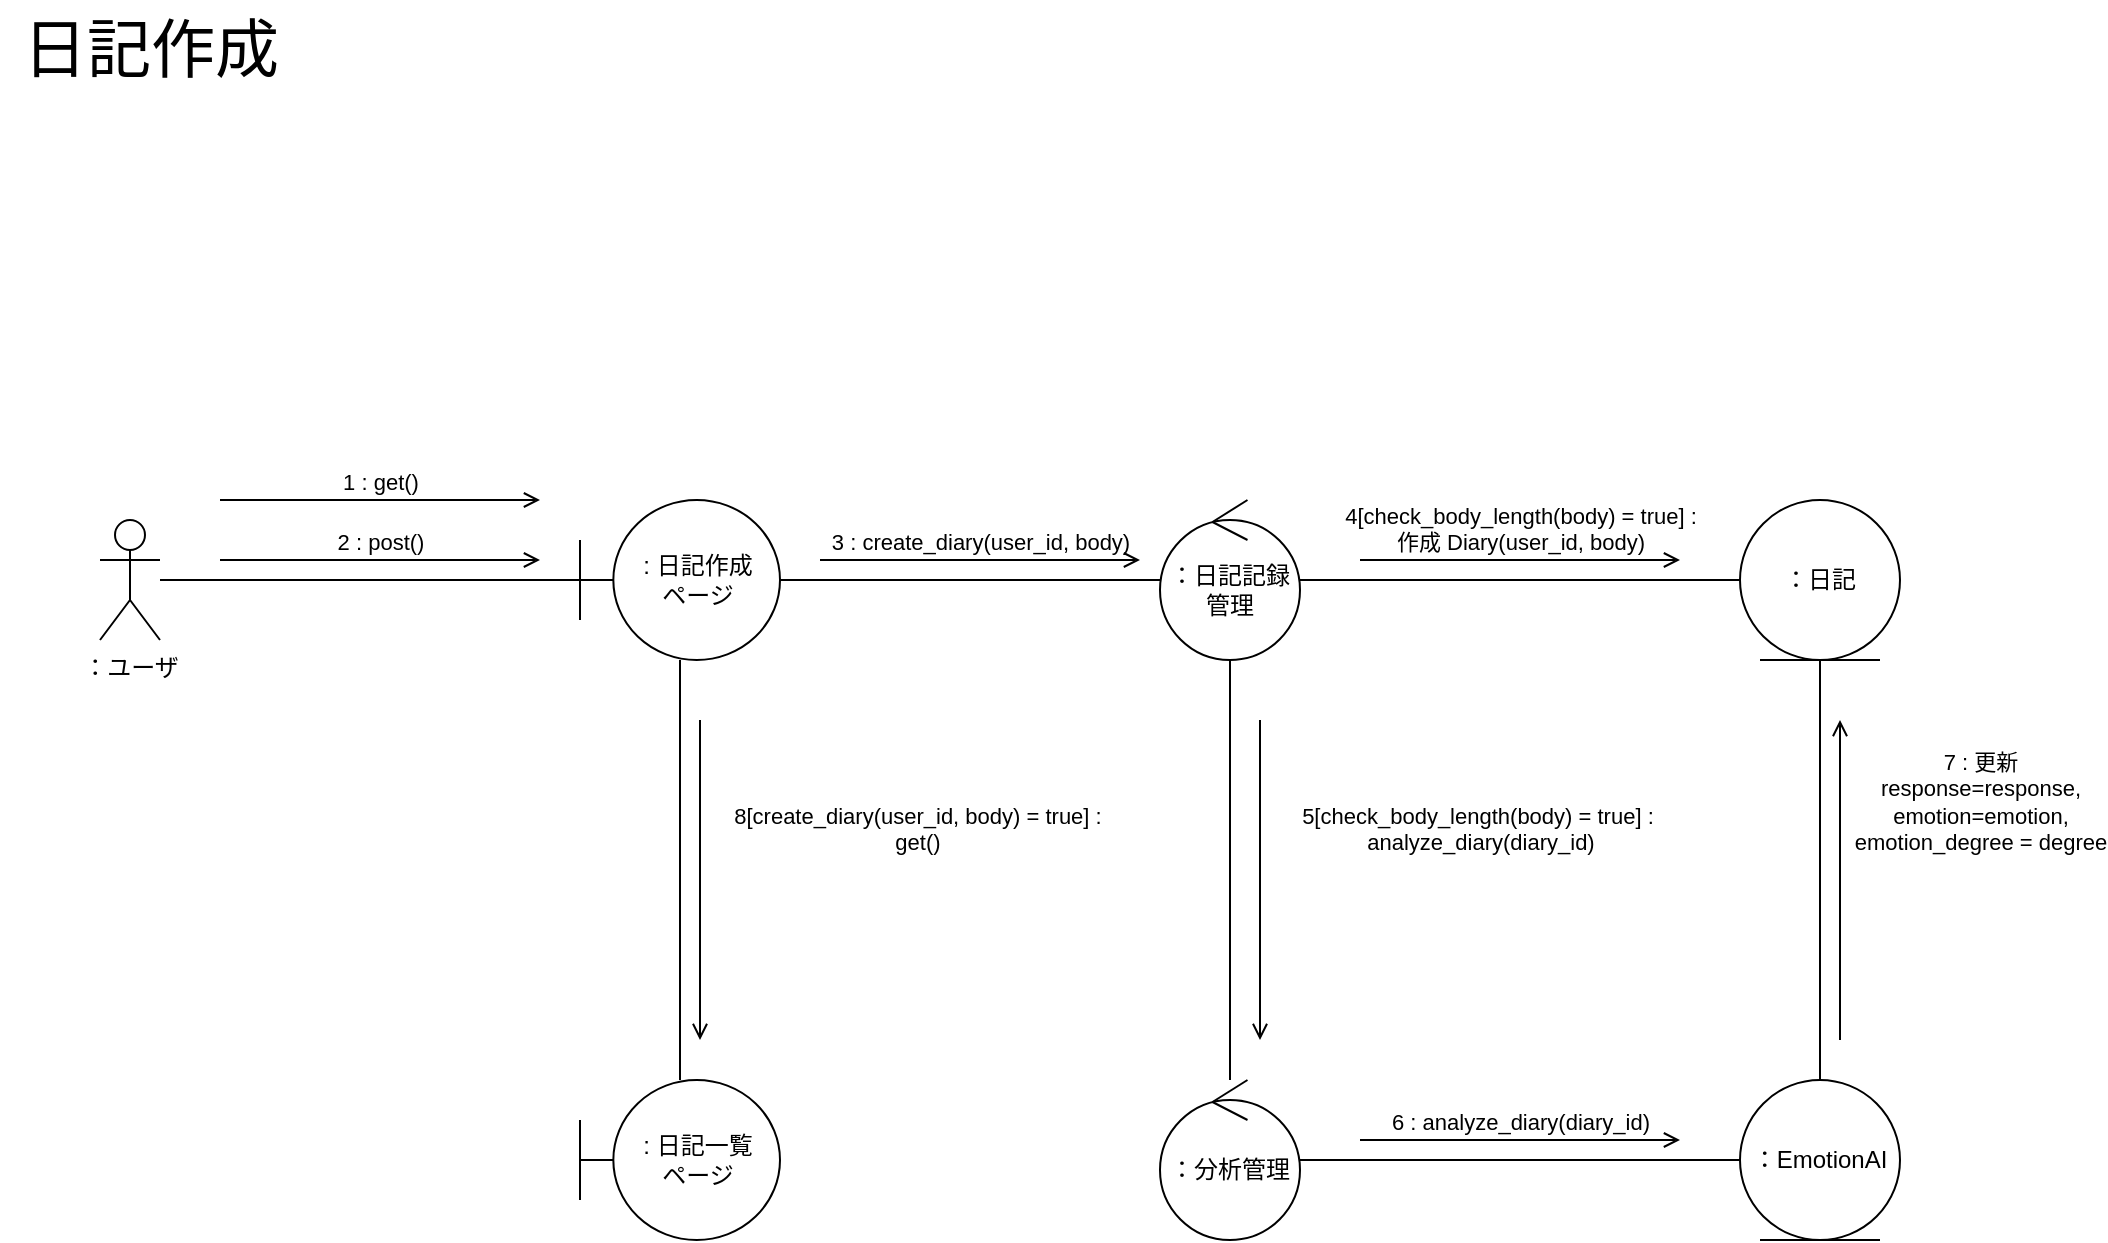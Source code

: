 <mxfile scale="5" border="10">
    <diagram id="8L9aVejFhc21wHGrLeon" name="ページ1">
        <mxGraphModel dx="507" dy="540" grid="1" gridSize="10" guides="1" tooltips="1" connect="1" arrows="1" fold="1" page="1" pageScale="1" pageWidth="1169" pageHeight="827" background="#ffffff" math="0" shadow="0">
            <root>
                <mxCell id="0"/>
                <mxCell id="1" parent="0"/>
                <mxCell id="49" value="：日記" style="ellipse;shape=umlEntity;whiteSpace=wrap;html=1;" parent="1" vertex="1">
                    <mxGeometry x="880" y="260" width="80" height="80" as="geometry"/>
                </mxCell>
                <mxCell id="73" style="edgeStyle=none;html=1;entryX=0;entryY=0.5;entryDx=0;entryDy=0;endArrow=none;endFill=0;" parent="1" source="53" target="49" edge="1">
                    <mxGeometry relative="1" as="geometry"/>
                </mxCell>
                <mxCell id="83" style="edgeStyle=none;html=1;endArrow=none;endFill=0;" edge="1" parent="1" source="53" target="82">
                    <mxGeometry relative="1" as="geometry"/>
                </mxCell>
                <mxCell id="53" value="：日記記録管理" style="ellipse;shape=umlControl;whiteSpace=wrap;html=1;" parent="1" vertex="1">
                    <mxGeometry x="590" y="260" width="70" height="80" as="geometry"/>
                </mxCell>
                <mxCell id="57" value=": 日記一覧&lt;br&gt;ページ" style="shape=umlBoundary;whiteSpace=wrap;html=1;" parent="1" vertex="1">
                    <mxGeometry x="300" y="550" width="100" height="80" as="geometry"/>
                </mxCell>
                <mxCell id="72" style="edgeStyle=none;html=1;endArrow=none;endFill=0;" parent="1" source="58" target="53" edge="1">
                    <mxGeometry relative="1" as="geometry"/>
                </mxCell>
                <mxCell id="74" style="edgeStyle=none;html=1;endArrow=none;endFill=0;" parent="1" source="58" target="57" edge="1">
                    <mxGeometry relative="1" as="geometry"/>
                </mxCell>
                <mxCell id="58" value=": 日記作成&lt;br&gt;ページ" style="shape=umlBoundary;whiteSpace=wrap;html=1;" parent="1" vertex="1">
                    <mxGeometry x="300" y="260" width="100" height="80" as="geometry"/>
                </mxCell>
                <mxCell id="71" style="edgeStyle=none;html=1;endArrow=none;endFill=0;" parent="1" source="69" target="58" edge="1">
                    <mxGeometry relative="1" as="geometry"/>
                </mxCell>
                <mxCell id="69" value="：ユーザ" style="shape=umlActor;verticalLabelPosition=bottom;verticalAlign=top;html=1;outlineConnect=0;" parent="1" vertex="1">
                    <mxGeometry x="60" y="270" width="30" height="60" as="geometry"/>
                </mxCell>
                <mxCell id="76" value="1 : get()" style="html=1;verticalAlign=bottom;labelBackgroundColor=none;endArrow=open;endFill=0;" parent="1" edge="1">
                    <mxGeometry width="160" relative="1" as="geometry">
                        <mxPoint x="120" y="260" as="sourcePoint"/>
                        <mxPoint x="280" y="260" as="targetPoint"/>
                        <mxPoint as="offset"/>
                    </mxGeometry>
                </mxCell>
                <mxCell id="77" value="2 : post()" style="html=1;verticalAlign=bottom;labelBackgroundColor=none;endArrow=open;endFill=0;" parent="1" edge="1">
                    <mxGeometry width="160" relative="1" as="geometry">
                        <mxPoint x="120" y="290" as="sourcePoint"/>
                        <mxPoint x="280" y="290" as="targetPoint"/>
                        <mxPoint as="offset"/>
                    </mxGeometry>
                </mxCell>
                <mxCell id="78" value="3 : create_diary(user_id, body)" style="html=1;verticalAlign=bottom;labelBackgroundColor=none;endArrow=open;endFill=0;" parent="1" edge="1">
                    <mxGeometry width="160" relative="1" as="geometry">
                        <mxPoint x="420" y="290" as="sourcePoint"/>
                        <mxPoint x="580" y="290" as="targetPoint"/>
                        <mxPoint as="offset"/>
                    </mxGeometry>
                </mxCell>
                <mxCell id="79" value="4[check_body_length(body) = true] : &lt;br&gt;作成 Diary(user_id, body)" style="html=1;verticalAlign=bottom;labelBackgroundColor=none;endArrow=open;endFill=0;" parent="1" edge="1">
                    <mxGeometry width="160" relative="1" as="geometry">
                        <mxPoint x="690" y="290" as="sourcePoint"/>
                        <mxPoint x="850" y="290" as="targetPoint"/>
                        <mxPoint as="offset"/>
                    </mxGeometry>
                </mxCell>
                <mxCell id="80" value="8[create_diary(user_id, body) = true] :&amp;nbsp;&lt;br&gt;get()&amp;nbsp;" style="html=1;verticalAlign=bottom;labelBackgroundColor=none;endArrow=open;endFill=0;" parent="1" edge="1">
                    <mxGeometry x="-0.125" y="110" width="160" relative="1" as="geometry">
                        <mxPoint x="360" y="370" as="sourcePoint"/>
                        <mxPoint x="360" y="530" as="targetPoint"/>
                        <mxPoint as="offset"/>
                    </mxGeometry>
                </mxCell>
                <mxCell id="81" value="日記作成" style="text;html=1;align=center;verticalAlign=middle;resizable=0;points=[];autosize=1;strokeColor=none;fillColor=none;fontSize=32;" parent="1" vertex="1">
                    <mxGeometry x="10" y="10" width="150" height="50" as="geometry"/>
                </mxCell>
                <mxCell id="86" style="edgeStyle=none;html=1;endArrow=none;endFill=0;" edge="1" parent="1" source="82" target="85">
                    <mxGeometry relative="1" as="geometry"/>
                </mxCell>
                <mxCell id="82" value="：分析管理" style="ellipse;shape=umlControl;whiteSpace=wrap;html=1;" vertex="1" parent="1">
                    <mxGeometry x="590" y="550" width="70" height="80" as="geometry"/>
                </mxCell>
                <mxCell id="84" value="5[check_body_length(body) = true] :&amp;nbsp;&lt;br&gt;analyze_diary(diary_id)" style="html=1;verticalAlign=bottom;labelBackgroundColor=none;endArrow=open;endFill=0;" edge="1" parent="1">
                    <mxGeometry x="-0.125" y="110" width="160" relative="1" as="geometry">
                        <mxPoint x="640" y="370" as="sourcePoint"/>
                        <mxPoint x="640" y="530" as="targetPoint"/>
                        <mxPoint as="offset"/>
                    </mxGeometry>
                </mxCell>
                <mxCell id="88" style="edgeStyle=none;html=1;endArrow=none;endFill=0;" edge="1" parent="1" source="85" target="49">
                    <mxGeometry relative="1" as="geometry"/>
                </mxCell>
                <mxCell id="85" value="：EmotionAI" style="ellipse;shape=umlEntity;whiteSpace=wrap;html=1;" vertex="1" parent="1">
                    <mxGeometry x="880" y="550" width="80" height="80" as="geometry"/>
                </mxCell>
                <mxCell id="87" value="6 : analyze_diary(diary_id)" style="html=1;verticalAlign=bottom;labelBackgroundColor=none;endArrow=open;endFill=0;" edge="1" parent="1">
                    <mxGeometry width="160" relative="1" as="geometry">
                        <mxPoint x="690" y="580" as="sourcePoint"/>
                        <mxPoint x="850" y="580" as="targetPoint"/>
                        <mxPoint as="offset"/>
                    </mxGeometry>
                </mxCell>
                <mxCell id="89" value="7 : 更新&lt;br&gt;response=response,&lt;br&gt;emotion=emotion,&lt;br&gt;emotion_degree = degree" style="html=1;verticalAlign=bottom;labelBackgroundColor=none;endArrow=open;endFill=0;" edge="1" parent="1">
                    <mxGeometry x="0.125" y="-70" width="160" relative="1" as="geometry">
                        <mxPoint x="930" y="530" as="sourcePoint"/>
                        <mxPoint x="930" y="370" as="targetPoint"/>
                        <mxPoint as="offset"/>
                    </mxGeometry>
                </mxCell>
            </root>
        </mxGraphModel>
    </diagram>
</mxfile>